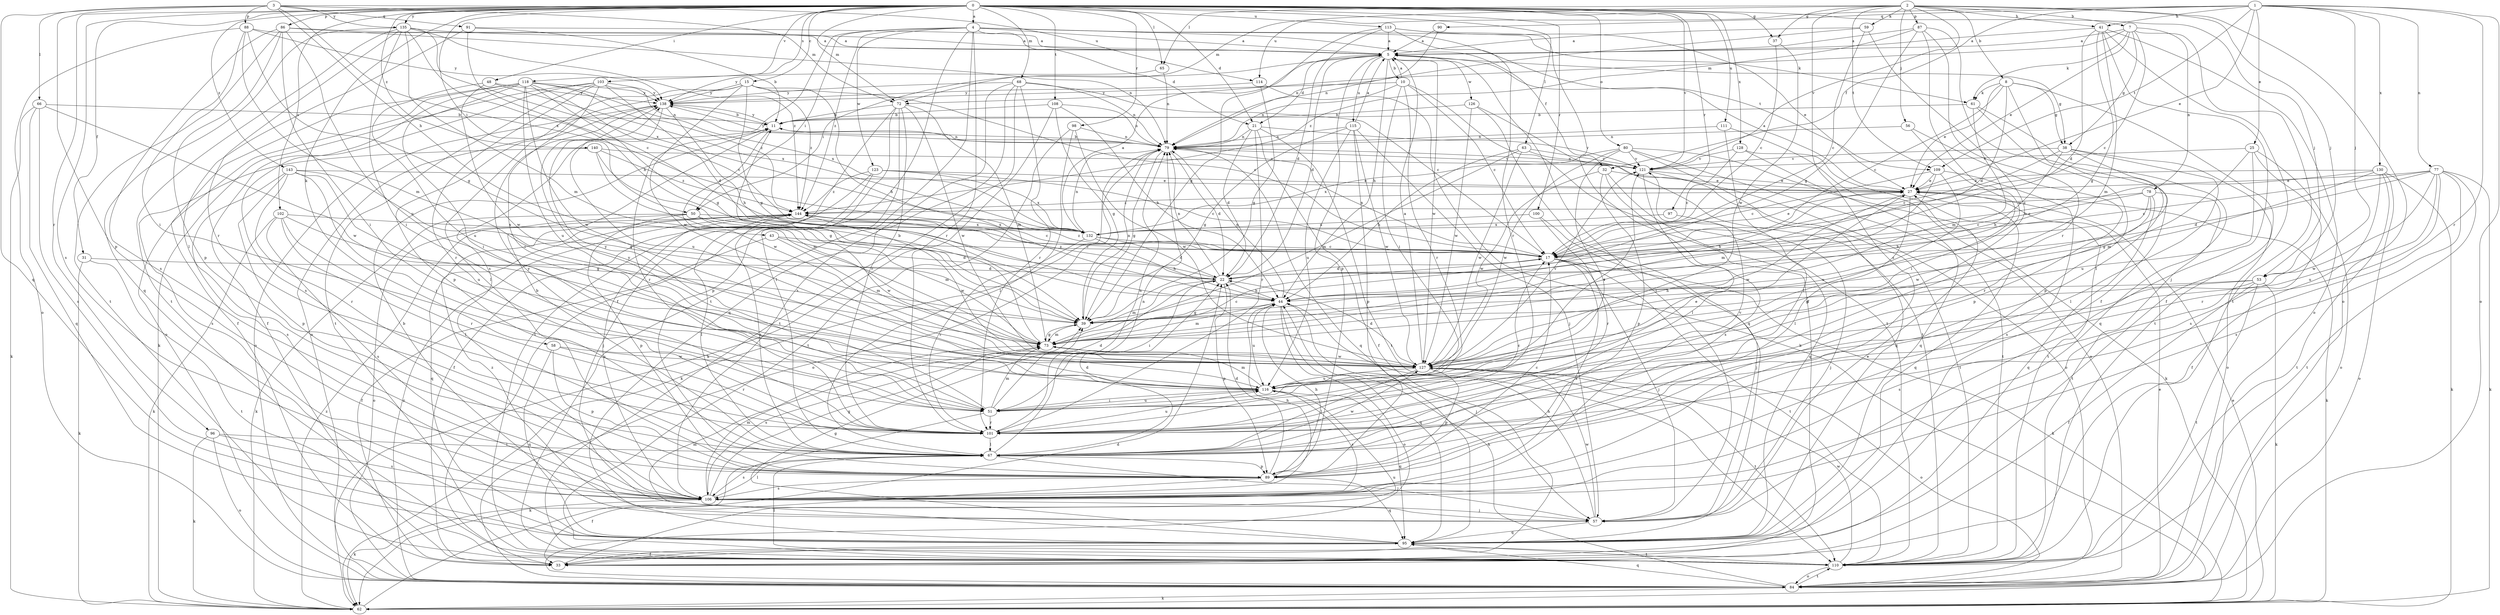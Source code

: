 strict digraph  {
0;
1;
2;
3;
4;
5;
7;
8;
10;
11;
15;
17;
21;
22;
25;
27;
31;
32;
33;
37;
38;
39;
41;
43;
44;
48;
50;
51;
53;
56;
57;
58;
59;
61;
62;
63;
65;
66;
67;
68;
72;
73;
77;
78;
79;
80;
84;
86;
87;
88;
89;
90;
91;
95;
96;
97;
98;
100;
101;
102;
103;
106;
108;
109;
110;
111;
113;
114;
115;
116;
118;
121;
123;
126;
127;
128;
130;
132;
135;
138;
140;
143;
144;
0 -> 4  [label=a];
0 -> 15  [label=c];
0 -> 21  [label=d];
0 -> 31  [label=f];
0 -> 37  [label=g];
0 -> 48  [label=i];
0 -> 50  [label=i];
0 -> 53  [label=j];
0 -> 58  [label=k];
0 -> 63  [label=l];
0 -> 65  [label=l];
0 -> 68  [label=m];
0 -> 72  [label=m];
0 -> 80  [label=o];
0 -> 86  [label=p];
0 -> 96  [label=r];
0 -> 97  [label=r];
0 -> 98  [label=r];
0 -> 100  [label=r];
0 -> 102  [label=s];
0 -> 103  [label=s];
0 -> 106  [label=s];
0 -> 108  [label=t];
0 -> 111  [label=u];
0 -> 113  [label=u];
0 -> 118  [label=v];
0 -> 121  [label=v];
0 -> 128  [label=x];
0 -> 135  [label=y];
0 -> 140  [label=z];
0 -> 143  [label=z];
1 -> 25  [label=e];
1 -> 27  [label=e];
1 -> 32  [label=f];
1 -> 41  [label=h];
1 -> 53  [label=j];
1 -> 77  [label=n];
1 -> 84  [label=o];
1 -> 90  [label=q];
1 -> 101  [label=r];
1 -> 109  [label=t];
1 -> 114  [label=u];
1 -> 130  [label=x];
2 -> 7  [label=b];
2 -> 8  [label=b];
2 -> 37  [label=g];
2 -> 41  [label=h];
2 -> 53  [label=j];
2 -> 56  [label=j];
2 -> 59  [label=k];
2 -> 65  [label=l];
2 -> 72  [label=m];
2 -> 84  [label=o];
2 -> 87  [label=p];
2 -> 106  [label=s];
2 -> 109  [label=t];
2 -> 121  [label=v];
3 -> 43  [label=h];
3 -> 66  [label=l];
3 -> 72  [label=m];
3 -> 88  [label=p];
3 -> 89  [label=p];
3 -> 91  [label=q];
3 -> 95  [label=q];
3 -> 114  [label=u];
3 -> 132  [label=x];
3 -> 135  [label=y];
4 -> 5  [label=a];
4 -> 21  [label=d];
4 -> 32  [label=f];
4 -> 33  [label=f];
4 -> 50  [label=i];
4 -> 61  [label=k];
4 -> 101  [label=r];
4 -> 106  [label=s];
4 -> 109  [label=t];
4 -> 110  [label=t];
4 -> 123  [label=w];
4 -> 144  [label=z];
5 -> 10  [label=b];
5 -> 21  [label=d];
5 -> 22  [label=d];
5 -> 38  [label=g];
5 -> 44  [label=h];
5 -> 50  [label=i];
5 -> 57  [label=j];
5 -> 89  [label=p];
5 -> 115  [label=u];
5 -> 126  [label=w];
5 -> 127  [label=w];
7 -> 5  [label=a];
7 -> 17  [label=c];
7 -> 27  [label=e];
7 -> 38  [label=g];
7 -> 61  [label=k];
7 -> 72  [label=m];
7 -> 78  [label=n];
7 -> 110  [label=t];
8 -> 17  [label=c];
8 -> 22  [label=d];
8 -> 27  [label=e];
8 -> 38  [label=g];
8 -> 61  [label=k];
8 -> 67  [label=l];
8 -> 110  [label=t];
10 -> 5  [label=a];
10 -> 17  [label=c];
10 -> 51  [label=i];
10 -> 79  [label=n];
10 -> 101  [label=r];
10 -> 110  [label=t];
10 -> 138  [label=y];
11 -> 79  [label=n];
11 -> 101  [label=r];
11 -> 127  [label=w];
11 -> 138  [label=y];
15 -> 17  [label=c];
15 -> 39  [label=g];
15 -> 44  [label=h];
15 -> 84  [label=o];
15 -> 89  [label=p];
15 -> 127  [label=w];
15 -> 138  [label=y];
15 -> 144  [label=z];
17 -> 22  [label=d];
17 -> 57  [label=j];
17 -> 62  [label=k];
17 -> 79  [label=n];
17 -> 106  [label=s];
17 -> 110  [label=t];
17 -> 144  [label=z];
21 -> 22  [label=d];
21 -> 33  [label=f];
21 -> 79  [label=n];
21 -> 101  [label=r];
21 -> 110  [label=t];
21 -> 121  [label=v];
22 -> 44  [label=h];
22 -> 51  [label=i];
22 -> 73  [label=m];
22 -> 79  [label=n];
22 -> 89  [label=p];
22 -> 144  [label=z];
25 -> 73  [label=m];
25 -> 84  [label=o];
25 -> 106  [label=s];
25 -> 116  [label=u];
25 -> 121  [label=v];
27 -> 5  [label=a];
27 -> 44  [label=h];
27 -> 62  [label=k];
27 -> 67  [label=l];
27 -> 95  [label=q];
27 -> 127  [label=w];
27 -> 144  [label=z];
31 -> 22  [label=d];
31 -> 62  [label=k];
31 -> 110  [label=t];
32 -> 27  [label=e];
32 -> 89  [label=p];
32 -> 95  [label=q];
32 -> 106  [label=s];
32 -> 127  [label=w];
33 -> 116  [label=u];
37 -> 17  [label=c];
37 -> 127  [label=w];
38 -> 17  [label=c];
38 -> 44  [label=h];
38 -> 67  [label=l];
38 -> 84  [label=o];
38 -> 101  [label=r];
38 -> 121  [label=v];
39 -> 73  [label=m];
39 -> 79  [label=n];
41 -> 5  [label=a];
41 -> 22  [label=d];
41 -> 33  [label=f];
41 -> 39  [label=g];
41 -> 57  [label=j];
41 -> 73  [label=m];
41 -> 84  [label=o];
43 -> 17  [label=c];
43 -> 22  [label=d];
43 -> 33  [label=f];
43 -> 73  [label=m];
44 -> 39  [label=g];
44 -> 57  [label=j];
44 -> 73  [label=m];
44 -> 79  [label=n];
44 -> 84  [label=o];
44 -> 95  [label=q];
44 -> 116  [label=u];
48 -> 116  [label=u];
48 -> 127  [label=w];
48 -> 132  [label=x];
48 -> 138  [label=y];
50 -> 62  [label=k];
50 -> 73  [label=m];
50 -> 84  [label=o];
50 -> 89  [label=p];
50 -> 127  [label=w];
50 -> 132  [label=x];
51 -> 22  [label=d];
51 -> 27  [label=e];
51 -> 62  [label=k];
51 -> 73  [label=m];
51 -> 101  [label=r];
51 -> 116  [label=u];
51 -> 138  [label=y];
53 -> 33  [label=f];
53 -> 39  [label=g];
53 -> 44  [label=h];
53 -> 62  [label=k];
53 -> 106  [label=s];
53 -> 110  [label=t];
56 -> 51  [label=i];
56 -> 79  [label=n];
56 -> 89  [label=p];
57 -> 11  [label=b];
57 -> 27  [label=e];
57 -> 44  [label=h];
57 -> 95  [label=q];
57 -> 127  [label=w];
57 -> 144  [label=z];
58 -> 89  [label=p];
58 -> 95  [label=q];
58 -> 101  [label=r];
58 -> 127  [label=w];
59 -> 5  [label=a];
59 -> 17  [label=c];
59 -> 79  [label=n];
59 -> 116  [label=u];
61 -> 11  [label=b];
61 -> 73  [label=m];
61 -> 89  [label=p];
61 -> 95  [label=q];
62 -> 22  [label=d];
62 -> 27  [label=e];
62 -> 144  [label=z];
63 -> 44  [label=h];
63 -> 73  [label=m];
63 -> 84  [label=o];
63 -> 121  [label=v];
63 -> 127  [label=w];
65 -> 79  [label=n];
65 -> 138  [label=y];
66 -> 11  [label=b];
66 -> 62  [label=k];
66 -> 95  [label=q];
66 -> 106  [label=s];
66 -> 127  [label=w];
67 -> 11  [label=b];
67 -> 22  [label=d];
67 -> 57  [label=j];
67 -> 79  [label=n];
67 -> 89  [label=p];
67 -> 106  [label=s];
67 -> 121  [label=v];
67 -> 127  [label=w];
67 -> 144  [label=z];
68 -> 17  [label=c];
68 -> 79  [label=n];
68 -> 95  [label=q];
68 -> 101  [label=r];
68 -> 106  [label=s];
68 -> 110  [label=t];
68 -> 138  [label=y];
72 -> 11  [label=b];
72 -> 67  [label=l];
72 -> 73  [label=m];
72 -> 89  [label=p];
72 -> 101  [label=r];
72 -> 110  [label=t];
72 -> 127  [label=w];
73 -> 11  [label=b];
73 -> 17  [label=c];
73 -> 39  [label=g];
73 -> 106  [label=s];
73 -> 127  [label=w];
77 -> 17  [label=c];
77 -> 22  [label=d];
77 -> 27  [label=e];
77 -> 62  [label=k];
77 -> 101  [label=r];
77 -> 106  [label=s];
77 -> 110  [label=t];
77 -> 116  [label=u];
77 -> 127  [label=w];
78 -> 17  [label=c];
78 -> 44  [label=h];
78 -> 95  [label=q];
78 -> 110  [label=t];
78 -> 127  [label=w];
78 -> 144  [label=z];
79 -> 11  [label=b];
79 -> 22  [label=d];
79 -> 39  [label=g];
79 -> 62  [label=k];
79 -> 84  [label=o];
79 -> 95  [label=q];
79 -> 121  [label=v];
79 -> 138  [label=y];
80 -> 51  [label=i];
80 -> 62  [label=k];
80 -> 95  [label=q];
80 -> 110  [label=t];
80 -> 121  [label=v];
80 -> 127  [label=w];
80 -> 132  [label=x];
84 -> 27  [label=e];
84 -> 44  [label=h];
84 -> 62  [label=k];
84 -> 95  [label=q];
84 -> 110  [label=t];
84 -> 144  [label=z];
86 -> 5  [label=a];
86 -> 51  [label=i];
86 -> 79  [label=n];
86 -> 89  [label=p];
86 -> 106  [label=s];
86 -> 110  [label=t];
86 -> 116  [label=u];
87 -> 5  [label=a];
87 -> 33  [label=f];
87 -> 39  [label=g];
87 -> 101  [label=r];
87 -> 127  [label=w];
87 -> 144  [label=z];
88 -> 5  [label=a];
88 -> 39  [label=g];
88 -> 51  [label=i];
88 -> 73  [label=m];
88 -> 84  [label=o];
88 -> 138  [label=y];
89 -> 17  [label=c];
89 -> 22  [label=d];
89 -> 33  [label=f];
89 -> 44  [label=h];
89 -> 95  [label=q];
89 -> 106  [label=s];
90 -> 5  [label=a];
90 -> 79  [label=n];
91 -> 5  [label=a];
91 -> 11  [label=b];
91 -> 17  [label=c];
91 -> 67  [label=l];
95 -> 33  [label=f];
95 -> 39  [label=g];
95 -> 73  [label=m];
95 -> 110  [label=t];
96 -> 62  [label=k];
96 -> 67  [label=l];
96 -> 84  [label=o];
96 -> 106  [label=s];
97 -> 57  [label=j];
97 -> 132  [label=x];
98 -> 67  [label=l];
98 -> 79  [label=n];
98 -> 110  [label=t];
98 -> 127  [label=w];
100 -> 57  [label=j];
100 -> 101  [label=r];
100 -> 132  [label=x];
101 -> 17  [label=c];
101 -> 67  [label=l];
101 -> 79  [label=n];
101 -> 116  [label=u];
101 -> 138  [label=y];
102 -> 39  [label=g];
102 -> 62  [label=k];
102 -> 67  [label=l];
102 -> 101  [label=r];
102 -> 106  [label=s];
102 -> 132  [label=x];
103 -> 22  [label=d];
103 -> 33  [label=f];
103 -> 51  [label=i];
103 -> 62  [label=k];
103 -> 79  [label=n];
103 -> 101  [label=r];
103 -> 110  [label=t];
103 -> 138  [label=y];
106 -> 39  [label=g];
106 -> 44  [label=h];
106 -> 57  [label=j];
106 -> 62  [label=k];
106 -> 67  [label=l];
106 -> 73  [label=m];
108 -> 11  [label=b];
108 -> 39  [label=g];
108 -> 44  [label=h];
108 -> 62  [label=k];
108 -> 79  [label=n];
109 -> 17  [label=c];
109 -> 27  [label=e];
109 -> 73  [label=m];
109 -> 106  [label=s];
109 -> 116  [label=u];
110 -> 67  [label=l];
110 -> 84  [label=o];
110 -> 127  [label=w];
111 -> 67  [label=l];
111 -> 79  [label=n];
111 -> 84  [label=o];
113 -> 5  [label=a];
113 -> 22  [label=d];
113 -> 27  [label=e];
113 -> 33  [label=f];
113 -> 39  [label=g];
113 -> 101  [label=r];
114 -> 39  [label=g];
114 -> 62  [label=k];
114 -> 138  [label=y];
115 -> 5  [label=a];
115 -> 39  [label=g];
115 -> 57  [label=j];
115 -> 79  [label=n];
115 -> 89  [label=p];
115 -> 116  [label=u];
115 -> 127  [label=w];
116 -> 51  [label=i];
116 -> 73  [label=m];
116 -> 95  [label=q];
116 -> 106  [label=s];
116 -> 121  [label=v];
116 -> 138  [label=y];
118 -> 17  [label=c];
118 -> 33  [label=f];
118 -> 39  [label=g];
118 -> 51  [label=i];
118 -> 84  [label=o];
118 -> 106  [label=s];
118 -> 116  [label=u];
118 -> 127  [label=w];
118 -> 132  [label=x];
118 -> 138  [label=y];
118 -> 144  [label=z];
121 -> 27  [label=e];
121 -> 67  [label=l];
121 -> 79  [label=n];
121 -> 110  [label=t];
123 -> 17  [label=c];
123 -> 27  [label=e];
123 -> 33  [label=f];
123 -> 57  [label=j];
123 -> 132  [label=x];
123 -> 144  [label=z];
126 -> 11  [label=b];
126 -> 95  [label=q];
126 -> 110  [label=t];
126 -> 127  [label=w];
127 -> 5  [label=a];
127 -> 22  [label=d];
127 -> 67  [label=l];
127 -> 84  [label=o];
127 -> 89  [label=p];
127 -> 110  [label=t];
127 -> 116  [label=u];
127 -> 121  [label=v];
128 -> 17  [label=c];
128 -> 95  [label=q];
128 -> 110  [label=t];
128 -> 121  [label=v];
130 -> 17  [label=c];
130 -> 27  [label=e];
130 -> 33  [label=f];
130 -> 39  [label=g];
130 -> 62  [label=k];
130 -> 84  [label=o];
130 -> 110  [label=t];
132 -> 5  [label=a];
132 -> 17  [label=c];
132 -> 22  [label=d];
132 -> 27  [label=e];
132 -> 44  [label=h];
132 -> 79  [label=n];
132 -> 101  [label=r];
135 -> 5  [label=a];
135 -> 44  [label=h];
135 -> 51  [label=i];
135 -> 73  [label=m];
135 -> 95  [label=q];
135 -> 101  [label=r];
135 -> 110  [label=t];
135 -> 132  [label=x];
135 -> 144  [label=z];
138 -> 11  [label=b];
138 -> 44  [label=h];
138 -> 67  [label=l];
138 -> 84  [label=o];
138 -> 116  [label=u];
140 -> 39  [label=g];
140 -> 73  [label=m];
140 -> 106  [label=s];
140 -> 121  [label=v];
140 -> 144  [label=z];
143 -> 27  [label=e];
143 -> 39  [label=g];
143 -> 51  [label=i];
143 -> 89  [label=p];
143 -> 101  [label=r];
143 -> 106  [label=s];
143 -> 116  [label=u];
144 -> 17  [label=c];
144 -> 67  [label=l];
144 -> 95  [label=q];
144 -> 106  [label=s];
144 -> 127  [label=w];
144 -> 132  [label=x];
}
